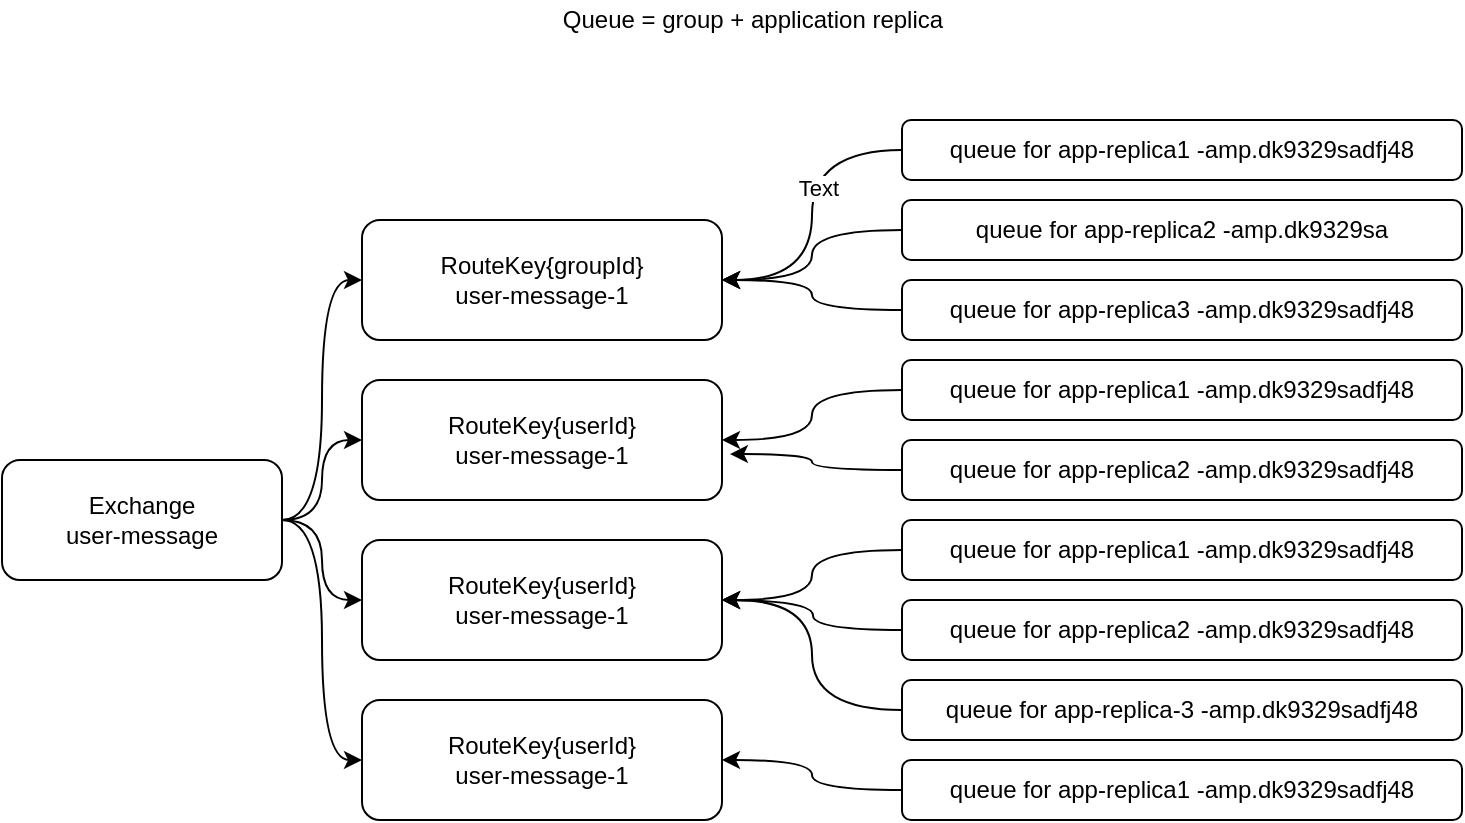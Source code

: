 <mxfile version="13.7.9" type="embed"><diagram id="rjR9wzhXq8Hpp7HeJRx-" name="Page-1"><mxGraphModel dx="925" dy="633" grid="1" gridSize="10" guides="1" tooltips="1" connect="1" arrows="1" fold="1" page="1" pageScale="1" pageWidth="850" pageHeight="1100" math="0" shadow="0"><root><mxCell id="0"/><mxCell id="1" parent="0"/><mxCell id="66" style="edgeStyle=orthogonalEdgeStyle;rounded=0;orthogonalLoop=1;jettySize=auto;html=1;entryX=0;entryY=0.5;entryDx=0;entryDy=0;curved=1;" parent="1" source="61" target="62" edge="1"><mxGeometry relative="1" as="geometry"/></mxCell><mxCell id="67" style="edgeStyle=orthogonalEdgeStyle;curved=1;rounded=0;orthogonalLoop=1;jettySize=auto;html=1;entryX=0;entryY=0.5;entryDx=0;entryDy=0;" parent="1" source="61" target="65" edge="1"><mxGeometry relative="1" as="geometry"/></mxCell><mxCell id="68" style="edgeStyle=orthogonalEdgeStyle;curved=1;rounded=0;orthogonalLoop=1;jettySize=auto;html=1;entryX=0;entryY=0.5;entryDx=0;entryDy=0;" parent="1" source="61" target="63" edge="1"><mxGeometry relative="1" as="geometry"/></mxCell><mxCell id="69" style="edgeStyle=orthogonalEdgeStyle;curved=1;rounded=0;orthogonalLoop=1;jettySize=auto;html=1;entryX=0;entryY=0.5;entryDx=0;entryDy=0;" parent="1" source="61" target="64" edge="1"><mxGeometry relative="1" as="geometry"/></mxCell><mxCell id="61" value="Exchange&lt;br&gt;user-message" style="rounded=1;whiteSpace=wrap;html=1;" parent="1" vertex="1"><mxGeometry x="50" y="250" width="140" height="60" as="geometry"/></mxCell><mxCell id="62" value="RouteKey{groupId}&lt;br&gt;user-message-1" style="rounded=1;whiteSpace=wrap;html=1;" parent="1" vertex="1"><mxGeometry x="230" y="130" width="180" height="60" as="geometry"/></mxCell><mxCell id="63" value="RouteKey{userId}&lt;br&gt;user-message-1" style="rounded=1;whiteSpace=wrap;html=1;" parent="1" vertex="1"><mxGeometry x="230" y="210" width="180" height="60" as="geometry"/></mxCell><mxCell id="64" value="RouteKey{userId}&lt;br&gt;user-message-1" style="rounded=1;whiteSpace=wrap;html=1;" parent="1" vertex="1"><mxGeometry x="230" y="290" width="180" height="60" as="geometry"/></mxCell><mxCell id="65" value="RouteKey{userId}&lt;br&gt;user-message-1" style="rounded=1;whiteSpace=wrap;html=1;" parent="1" vertex="1"><mxGeometry x="230" y="370" width="180" height="60" as="geometry"/></mxCell><mxCell id="82" style="edgeStyle=orthogonalEdgeStyle;curved=1;rounded=0;orthogonalLoop=1;jettySize=auto;html=1;entryX=1;entryY=0.5;entryDx=0;entryDy=0;" parent="1" source="70" target="62" edge="1"><mxGeometry relative="1" as="geometry"/></mxCell><mxCell id="92" value="Text" style="edgeLabel;html=1;align=center;verticalAlign=middle;resizable=0;points=[];" vertex="1" connectable="0" parent="82"><mxGeometry x="-0.458" y="19" relative="1" as="geometry"><mxPoint as="offset"/></mxGeometry></mxCell><mxCell id="70" value="queue for app-replica1 -amp.dk9329sadfj48" style="rounded=1;whiteSpace=wrap;html=1;" parent="1" vertex="1"><mxGeometry x="500" y="80" width="280" height="30" as="geometry"/></mxCell><mxCell id="84" style="edgeStyle=orthogonalEdgeStyle;curved=1;rounded=0;orthogonalLoop=1;jettySize=auto;html=1;entryX=1;entryY=0.5;entryDx=0;entryDy=0;" parent="1" source="72" target="62" edge="1"><mxGeometry relative="1" as="geometry"/></mxCell><mxCell id="72" value="queue for app-replica2 -amp.dk9329sa" style="rounded=1;whiteSpace=wrap;html=1;" parent="1" vertex="1"><mxGeometry x="500" y="120" width="280" height="30" as="geometry"/></mxCell><mxCell id="85" style="edgeStyle=orthogonalEdgeStyle;curved=1;rounded=0;orthogonalLoop=1;jettySize=auto;html=1;entryX=1;entryY=0.5;entryDx=0;entryDy=0;" parent="1" source="74" target="62" edge="1"><mxGeometry relative="1" as="geometry"/></mxCell><mxCell id="74" value="queue for app-replica3 -amp.dk9329sadfj48" style="rounded=1;whiteSpace=wrap;html=1;" parent="1" vertex="1"><mxGeometry x="500" y="160" width="280" height="30" as="geometry"/></mxCell><mxCell id="86" style="edgeStyle=orthogonalEdgeStyle;curved=1;rounded=0;orthogonalLoop=1;jettySize=auto;html=1;entryX=1;entryY=0.5;entryDx=0;entryDy=0;" parent="1" source="75" target="63" edge="1"><mxGeometry relative="1" as="geometry"/></mxCell><mxCell id="75" value="queue for app-replica1 -amp.dk9329sadfj48" style="rounded=1;whiteSpace=wrap;html=1;" parent="1" vertex="1"><mxGeometry x="500" y="200" width="280" height="30" as="geometry"/></mxCell><mxCell id="87" style="edgeStyle=orthogonalEdgeStyle;curved=1;rounded=0;orthogonalLoop=1;jettySize=auto;html=1;entryX=1.022;entryY=0.617;entryDx=0;entryDy=0;entryPerimeter=0;" parent="1" source="76" target="63" edge="1"><mxGeometry relative="1" as="geometry"/></mxCell><mxCell id="76" value="queue for app-replica2 -amp.dk9329sadfj48" style="rounded=1;whiteSpace=wrap;html=1;" parent="1" vertex="1"><mxGeometry x="500" y="240" width="280" height="30" as="geometry"/></mxCell><mxCell id="88" style="edgeStyle=orthogonalEdgeStyle;curved=1;rounded=0;orthogonalLoop=1;jettySize=auto;html=1;entryX=1;entryY=0.5;entryDx=0;entryDy=0;" parent="1" source="77" target="64" edge="1"><mxGeometry relative="1" as="geometry"/></mxCell><mxCell id="77" value="queue for app-replica1 -amp.dk9329sadfj48" style="rounded=1;whiteSpace=wrap;html=1;" parent="1" vertex="1"><mxGeometry x="500" y="280" width="280" height="30" as="geometry"/></mxCell><mxCell id="89" style="edgeStyle=orthogonalEdgeStyle;curved=1;rounded=0;orthogonalLoop=1;jettySize=auto;html=1;" parent="1" source="78" edge="1"><mxGeometry relative="1" as="geometry"><mxPoint x="410" y="320" as="targetPoint"/></mxGeometry></mxCell><mxCell id="78" value="queue for app-replica2 -amp.dk9329sadfj48" style="rounded=1;whiteSpace=wrap;html=1;" parent="1" vertex="1"><mxGeometry x="500" y="320" width="280" height="30" as="geometry"/></mxCell><mxCell id="90" style="edgeStyle=orthogonalEdgeStyle;curved=1;rounded=0;orthogonalLoop=1;jettySize=auto;html=1;entryX=1;entryY=0.5;entryDx=0;entryDy=0;" parent="1" source="79" target="64" edge="1"><mxGeometry relative="1" as="geometry"/></mxCell><mxCell id="79" value="queue for app-replica-3 -amp.dk9329sadfj48" style="rounded=1;whiteSpace=wrap;html=1;" parent="1" vertex="1"><mxGeometry x="500" y="360" width="280" height="30" as="geometry"/></mxCell><mxCell id="91" style="edgeStyle=orthogonalEdgeStyle;curved=1;rounded=0;orthogonalLoop=1;jettySize=auto;html=1;entryX=1;entryY=0.5;entryDx=0;entryDy=0;" parent="1" source="80" target="65" edge="1"><mxGeometry relative="1" as="geometry"/></mxCell><mxCell id="80" value="queue for app-replica1 -amp.dk9329sadfj48" style="rounded=1;whiteSpace=wrap;html=1;" parent="1" vertex="1"><mxGeometry x="500" y="400" width="280" height="30" as="geometry"/></mxCell><mxCell id="93" value="Queue = group + application replica" style="text;html=1;strokeColor=none;fillColor=none;align=center;verticalAlign=middle;whiteSpace=wrap;rounded=0;" vertex="1" parent="1"><mxGeometry x="273" y="20" width="305" height="20" as="geometry"/></mxCell></root></mxGraphModel></diagram></mxfile>